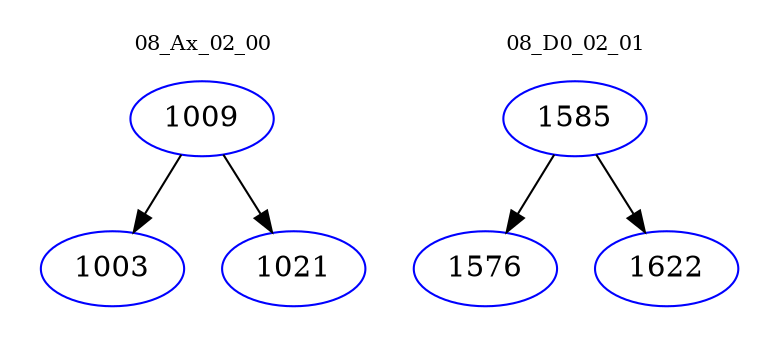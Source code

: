 digraph{
subgraph cluster_0 {
color = white
label = "08_Ax_02_00";
fontsize=10;
T0_1009 [label="1009", color="blue"]
T0_1009 -> T0_1003 [color="black"]
T0_1003 [label="1003", color="blue"]
T0_1009 -> T0_1021 [color="black"]
T0_1021 [label="1021", color="blue"]
}
subgraph cluster_1 {
color = white
label = "08_D0_02_01";
fontsize=10;
T1_1585 [label="1585", color="blue"]
T1_1585 -> T1_1576 [color="black"]
T1_1576 [label="1576", color="blue"]
T1_1585 -> T1_1622 [color="black"]
T1_1622 [label="1622", color="blue"]
}
}
